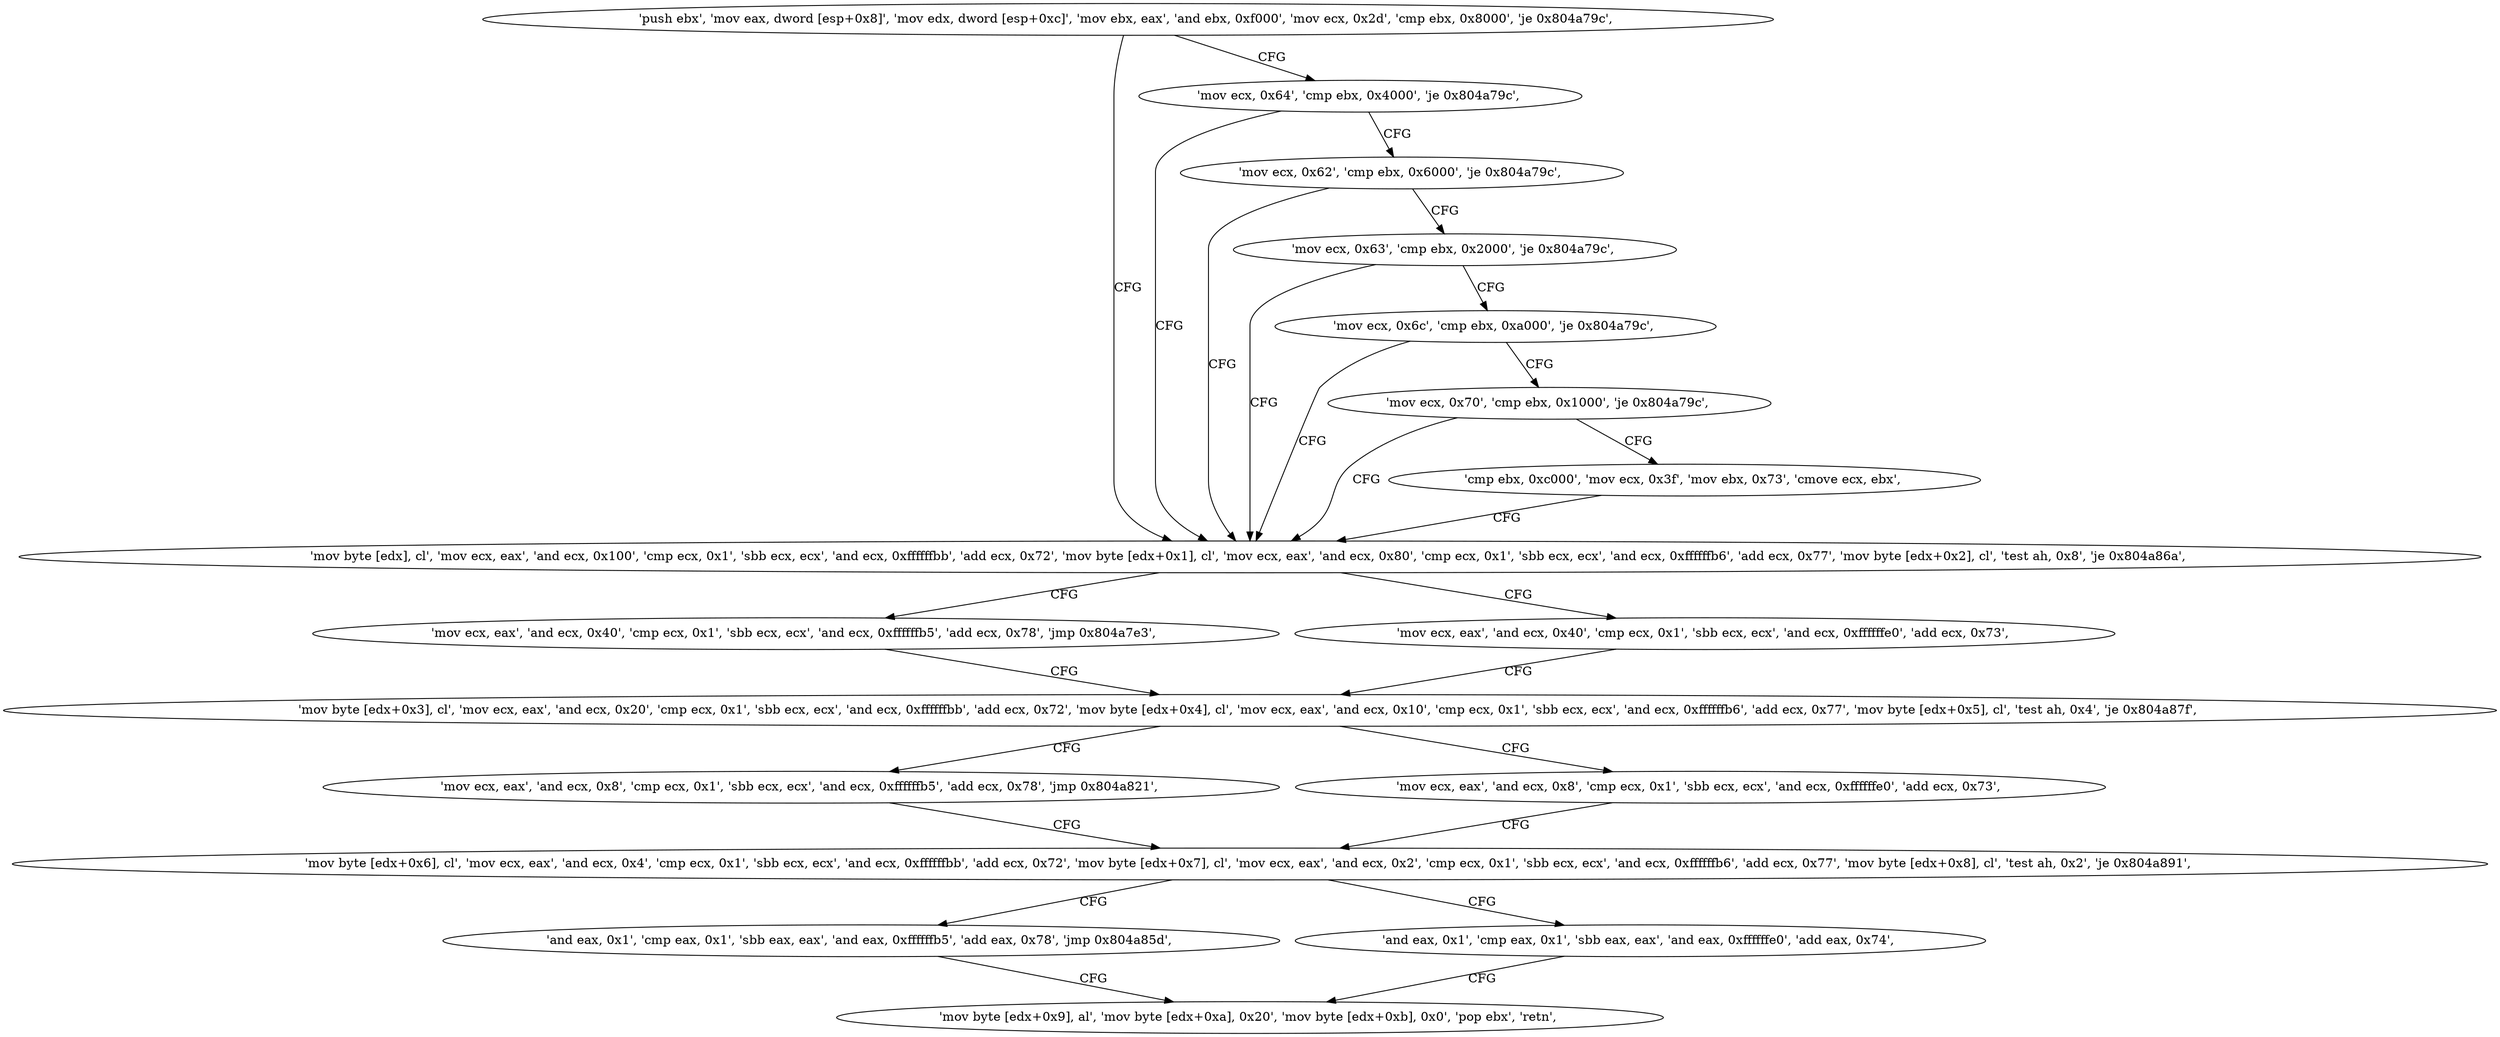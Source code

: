 digraph "func" {
"134522666" [label = "'push ebx', 'mov eax, dword [esp+0x8]', 'mov edx, dword [esp+0xc]', 'mov ebx, eax', 'and ebx, 0xf000', 'mov ecx, 0x2d', 'cmp ebx, 0x8000', 'je 0x804a79c', " ]
"134522780" [label = "'mov byte [edx], cl', 'mov ecx, eax', 'and ecx, 0x100', 'cmp ecx, 0x1', 'sbb ecx, ecx', 'and ecx, 0xffffffbb', 'add ecx, 0x72', 'mov byte [edx+0x1], cl', 'mov ecx, eax', 'and ecx, 0x80', 'cmp ecx, 0x1', 'sbb ecx, ecx', 'and ecx, 0xffffffb6', 'add ecx, 0x77', 'mov byte [edx+0x2], cl', 'test ah, 0x8', 'je 0x804a86a', " ]
"134522696" [label = "'mov ecx, 0x64', 'cmp ebx, 0x4000', 'je 0x804a79c', " ]
"134522986" [label = "'mov ecx, eax', 'and ecx, 0x40', 'cmp ecx, 0x1', 'sbb ecx, ecx', 'and ecx, 0xffffffb5', 'add ecx, 0x78', 'jmp 0x804a7e3', " ]
"134522835" [label = "'mov ecx, eax', 'and ecx, 0x40', 'cmp ecx, 0x1', 'sbb ecx, ecx', 'and ecx, 0xffffffe0', 'add ecx, 0x73', " ]
"134522709" [label = "'mov ecx, 0x62', 'cmp ebx, 0x6000', 'je 0x804a79c', " ]
"134522851" [label = "'mov byte [edx+0x3], cl', 'mov ecx, eax', 'and ecx, 0x20', 'cmp ecx, 0x1', 'sbb ecx, ecx', 'and ecx, 0xffffffbb', 'add ecx, 0x72', 'mov byte [edx+0x4], cl', 'mov ecx, eax', 'and ecx, 0x10', 'cmp ecx, 0x1', 'sbb ecx, ecx', 'and ecx, 0xffffffb6', 'add ecx, 0x77', 'mov byte [edx+0x5], cl', 'test ah, 0x4', 'je 0x804a87f', " ]
"134522722" [label = "'mov ecx, 0x63', 'cmp ebx, 0x2000', 'je 0x804a79c', " ]
"134523007" [label = "'mov ecx, eax', 'and ecx, 0x8', 'cmp ecx, 0x1', 'sbb ecx, ecx', 'and ecx, 0xffffffb5', 'add ecx, 0x78', 'jmp 0x804a821', " ]
"134522897" [label = "'mov ecx, eax', 'and ecx, 0x8', 'cmp ecx, 0x1', 'sbb ecx, ecx', 'and ecx, 0xffffffe0', 'add ecx, 0x73', " ]
"134522913" [label = "'mov byte [edx+0x6], cl', 'mov ecx, eax', 'and ecx, 0x4', 'cmp ecx, 0x1', 'sbb ecx, ecx', 'and ecx, 0xffffffbb', 'add ecx, 0x72', 'mov byte [edx+0x7], cl', 'mov ecx, eax', 'and ecx, 0x2', 'cmp ecx, 0x1', 'sbb ecx, ecx', 'and ecx, 0xffffffb6', 'add ecx, 0x77', 'mov byte [edx+0x8], cl', 'test ah, 0x2', 'je 0x804a891', " ]
"134522735" [label = "'mov ecx, 0x6c', 'cmp ebx, 0xa000', 'je 0x804a79c', " ]
"134523025" [label = "'and eax, 0x1', 'cmp eax, 0x1', 'sbb eax, eax', 'and eax, 0xffffffb5', 'add eax, 0x78', 'jmp 0x804a85d', " ]
"134522959" [label = "'and eax, 0x1', 'cmp eax, 0x1', 'sbb eax, eax', 'and eax, 0xffffffe0', 'add eax, 0x74', " ]
"134522973" [label = "'mov byte [edx+0x9], al', 'mov byte [edx+0xa], 0x20', 'mov byte [edx+0xb], 0x0', 'pop ebx', 'retn', " ]
"134522748" [label = "'mov ecx, 0x70', 'cmp ebx, 0x1000', 'je 0x804a79c', " ]
"134522761" [label = "'cmp ebx, 0xc000', 'mov ecx, 0x3f', 'mov ebx, 0x73', 'cmove ecx, ebx', " ]
"134522666" -> "134522780" [ label = "CFG" ]
"134522666" -> "134522696" [ label = "CFG" ]
"134522780" -> "134522986" [ label = "CFG" ]
"134522780" -> "134522835" [ label = "CFG" ]
"134522696" -> "134522780" [ label = "CFG" ]
"134522696" -> "134522709" [ label = "CFG" ]
"134522986" -> "134522851" [ label = "CFG" ]
"134522835" -> "134522851" [ label = "CFG" ]
"134522709" -> "134522780" [ label = "CFG" ]
"134522709" -> "134522722" [ label = "CFG" ]
"134522851" -> "134523007" [ label = "CFG" ]
"134522851" -> "134522897" [ label = "CFG" ]
"134522722" -> "134522780" [ label = "CFG" ]
"134522722" -> "134522735" [ label = "CFG" ]
"134523007" -> "134522913" [ label = "CFG" ]
"134522897" -> "134522913" [ label = "CFG" ]
"134522913" -> "134523025" [ label = "CFG" ]
"134522913" -> "134522959" [ label = "CFG" ]
"134522735" -> "134522780" [ label = "CFG" ]
"134522735" -> "134522748" [ label = "CFG" ]
"134523025" -> "134522973" [ label = "CFG" ]
"134522959" -> "134522973" [ label = "CFG" ]
"134522748" -> "134522780" [ label = "CFG" ]
"134522748" -> "134522761" [ label = "CFG" ]
"134522761" -> "134522780" [ label = "CFG" ]
}
